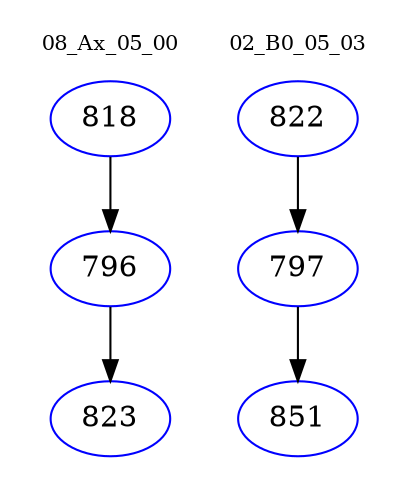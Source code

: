 digraph{
subgraph cluster_0 {
color = white
label = "08_Ax_05_00";
fontsize=10;
T0_818 [label="818", color="blue"]
T0_818 -> T0_796 [color="black"]
T0_796 [label="796", color="blue"]
T0_796 -> T0_823 [color="black"]
T0_823 [label="823", color="blue"]
}
subgraph cluster_1 {
color = white
label = "02_B0_05_03";
fontsize=10;
T1_822 [label="822", color="blue"]
T1_822 -> T1_797 [color="black"]
T1_797 [label="797", color="blue"]
T1_797 -> T1_851 [color="black"]
T1_851 [label="851", color="blue"]
}
}
